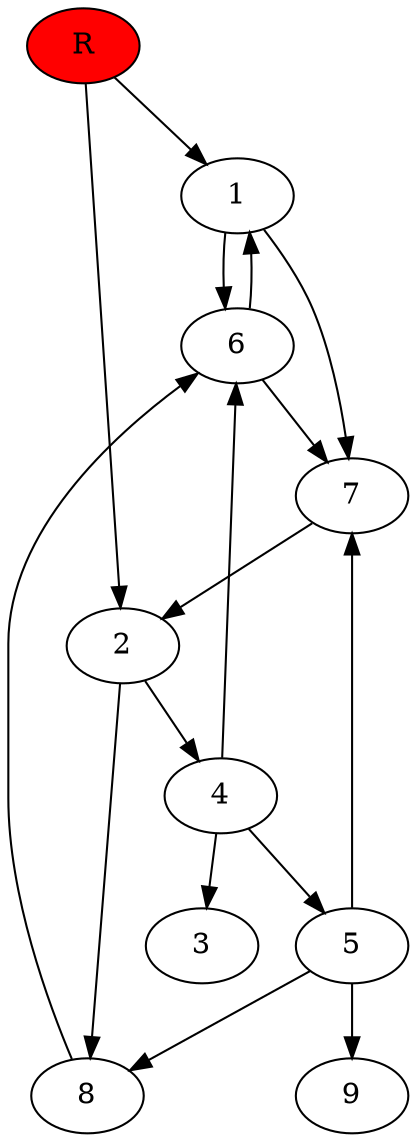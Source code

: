 digraph prb21765 {
	1
	2
	3
	4
	5
	6
	7
	8
	R [fillcolor="#ff0000" style=filled]
	1 -> 6
	1 -> 7
	2 -> 4
	2 -> 8
	4 -> 3
	4 -> 5
	4 -> 6
	5 -> 7
	5 -> 8
	5 -> 9
	6 -> 1
	6 -> 7
	7 -> 2
	8 -> 6
	R -> 1
	R -> 2
}

